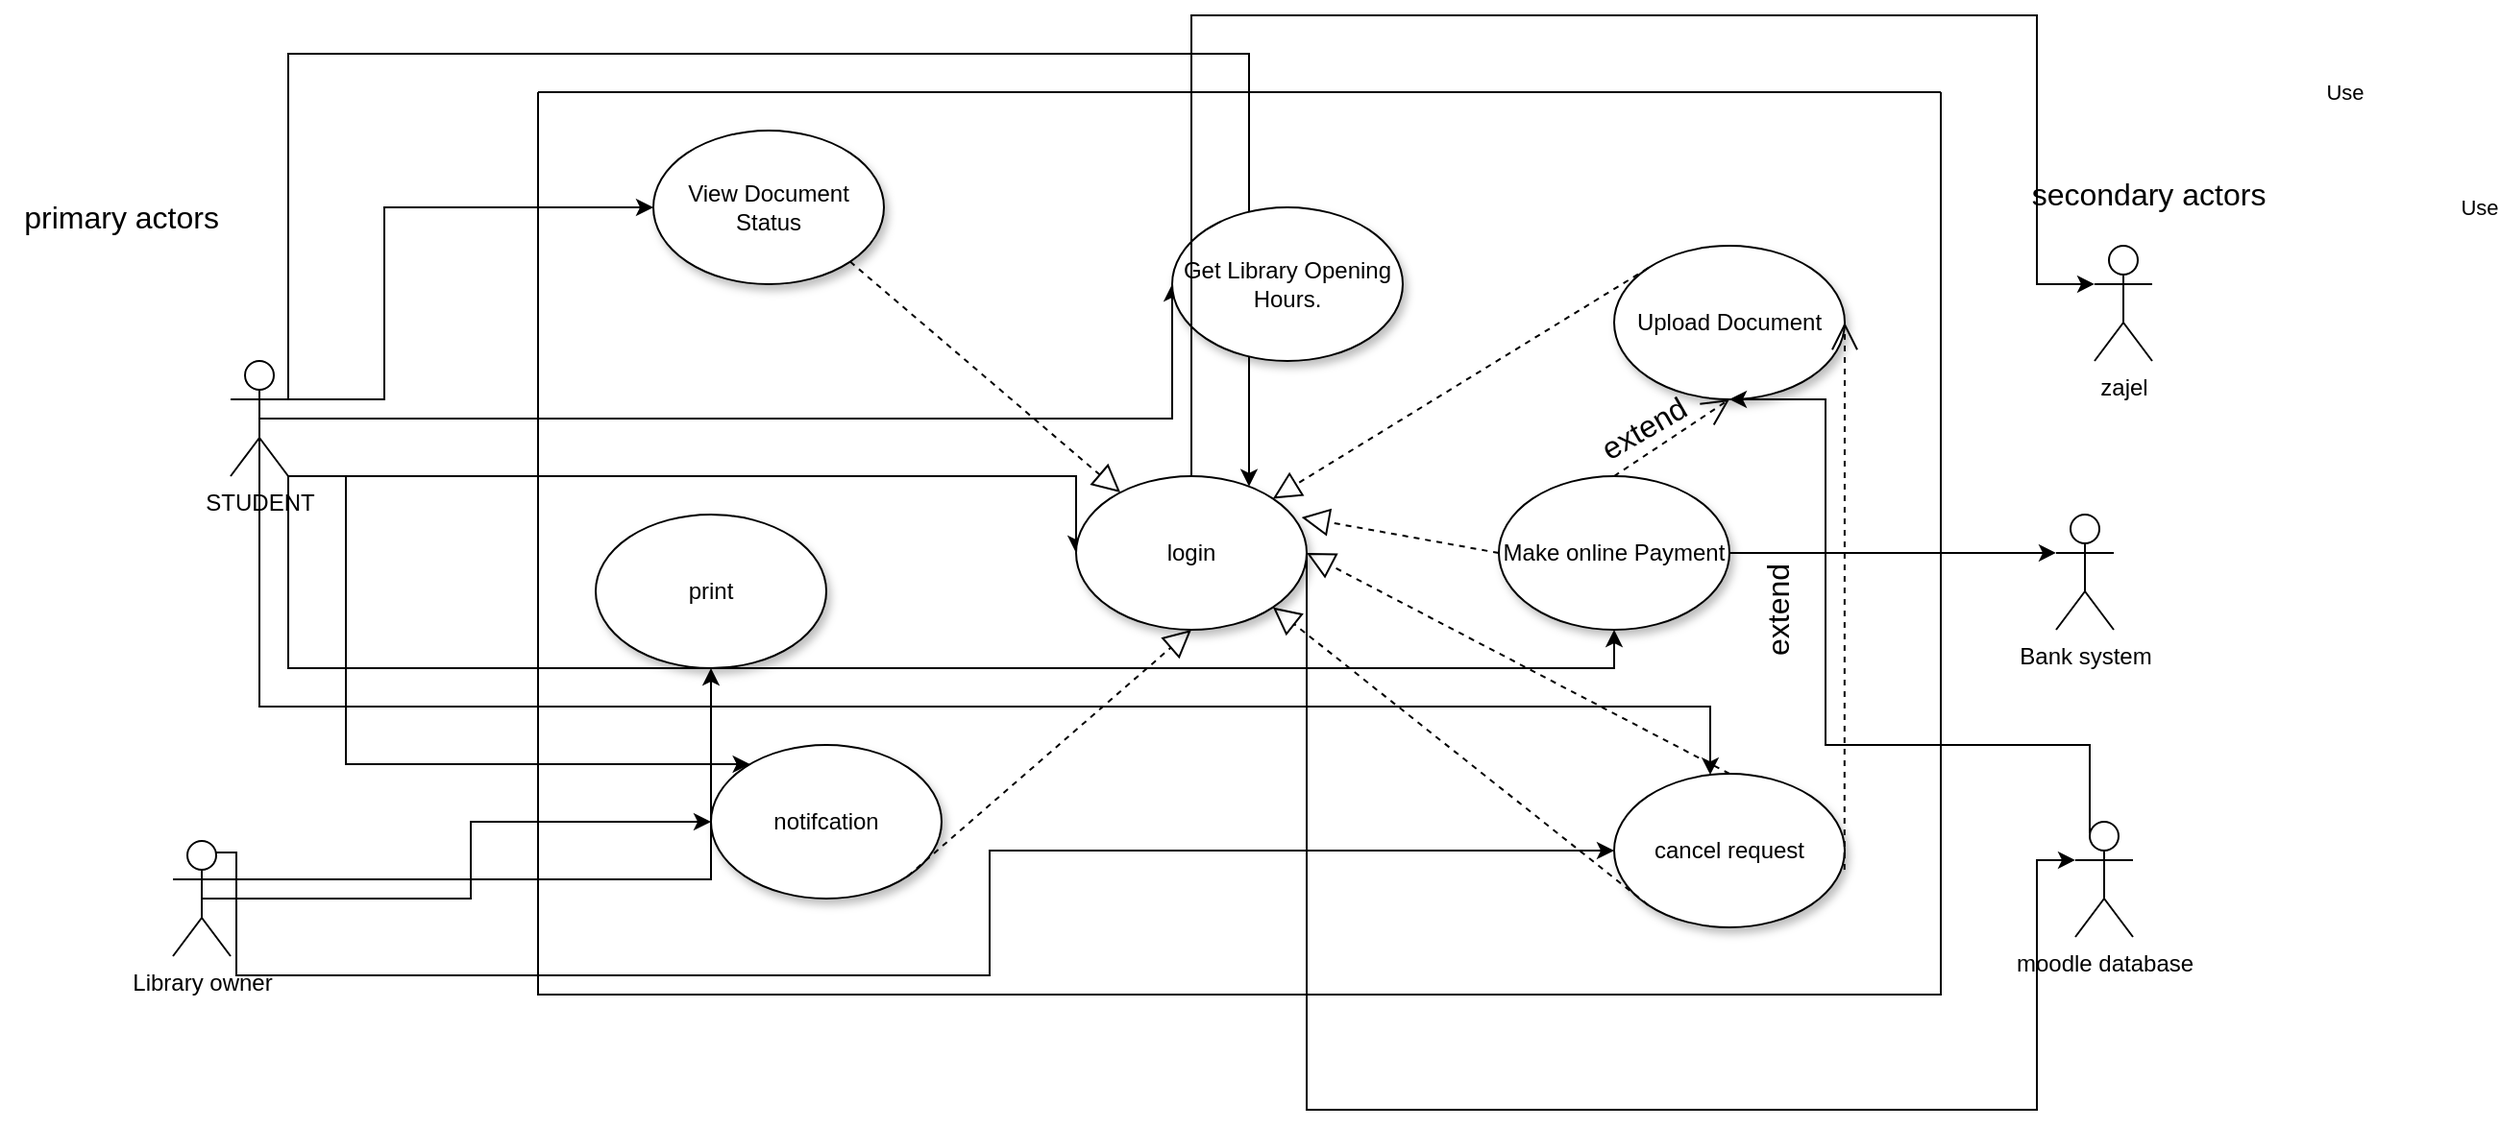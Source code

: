 <mxfile version="21.2.9" type="github">
  <diagram name="Page-1" id="5f0bae14-7c28-e335-631c-24af17079c00">
    <mxGraphModel dx="2618" dy="749" grid="1" gridSize="10" guides="1" tooltips="1" connect="1" arrows="1" fold="1" page="1" pageScale="1" pageWidth="1100" pageHeight="850" math="0" shadow="0">
      <root>
        <mxCell id="0" />
        <mxCell id="1" parent="0" />
        <mxCell id="tA4RRqH3EDB9mvpufPJx-122" style="edgeStyle=orthogonalEdgeStyle;rounded=0;orthogonalLoop=1;jettySize=auto;html=1;exitX=1;exitY=0.333;exitDx=0;exitDy=0;exitPerimeter=0;entryX=0;entryY=0.5;entryDx=0;entryDy=0;" parent="1" source="tA4RRqH3EDB9mvpufPJx-5" target="tA4RRqH3EDB9mvpufPJx-79" edge="1">
          <mxGeometry relative="1" as="geometry">
            <Array as="points">
              <mxPoint x="-490" y="330" />
              <mxPoint x="-490" y="230" />
            </Array>
          </mxGeometry>
        </mxCell>
        <mxCell id="tA4RRqH3EDB9mvpufPJx-123" style="edgeStyle=orthogonalEdgeStyle;rounded=0;orthogonalLoop=1;jettySize=auto;html=1;exitX=0.5;exitY=0.5;exitDx=0;exitDy=0;exitPerimeter=0;entryX=0;entryY=0.5;entryDx=0;entryDy=0;" parent="1" source="tA4RRqH3EDB9mvpufPJx-5" target="tA4RRqH3EDB9mvpufPJx-77" edge="1">
          <mxGeometry relative="1" as="geometry">
            <Array as="points">
              <mxPoint x="-80" y="340" />
            </Array>
          </mxGeometry>
        </mxCell>
        <mxCell id="tA4RRqH3EDB9mvpufPJx-124" style="edgeStyle=orthogonalEdgeStyle;rounded=0;orthogonalLoop=1;jettySize=auto;html=1;exitX=1;exitY=0.333;exitDx=0;exitDy=0;exitPerimeter=0;" parent="1" source="tA4RRqH3EDB9mvpufPJx-5" target="tA4RRqH3EDB9mvpufPJx-75" edge="1">
          <mxGeometry relative="1" as="geometry">
            <Array as="points">
              <mxPoint x="-540" y="150" />
              <mxPoint x="-40" y="150" />
            </Array>
          </mxGeometry>
        </mxCell>
        <mxCell id="tA4RRqH3EDB9mvpufPJx-126" style="edgeStyle=orthogonalEdgeStyle;rounded=0;orthogonalLoop=1;jettySize=auto;html=1;exitX=1;exitY=1;exitDx=0;exitDy=0;exitPerimeter=0;entryX=0;entryY=0.5;entryDx=0;entryDy=0;" parent="1" source="tA4RRqH3EDB9mvpufPJx-5" target="tA4RRqH3EDB9mvpufPJx-75" edge="1">
          <mxGeometry relative="1" as="geometry">
            <Array as="points">
              <mxPoint x="-130" y="370" />
            </Array>
          </mxGeometry>
        </mxCell>
        <mxCell id="tA4RRqH3EDB9mvpufPJx-127" style="edgeStyle=orthogonalEdgeStyle;rounded=0;orthogonalLoop=1;jettySize=auto;html=1;exitX=0.5;exitY=0.5;exitDx=0;exitDy=0;exitPerimeter=0;" parent="1" source="tA4RRqH3EDB9mvpufPJx-5" target="tA4RRqH3EDB9mvpufPJx-82" edge="1">
          <mxGeometry relative="1" as="geometry">
            <Array as="points">
              <mxPoint x="-555" y="490" />
              <mxPoint x="200" y="490" />
            </Array>
          </mxGeometry>
        </mxCell>
        <mxCell id="tA4RRqH3EDB9mvpufPJx-128" style="edgeStyle=orthogonalEdgeStyle;rounded=0;orthogonalLoop=1;jettySize=auto;html=1;exitX=1;exitY=1;exitDx=0;exitDy=0;exitPerimeter=0;entryX=0.5;entryY=1;entryDx=0;entryDy=0;" parent="1" source="tA4RRqH3EDB9mvpufPJx-5" target="tA4RRqH3EDB9mvpufPJx-80" edge="1">
          <mxGeometry relative="1" as="geometry" />
        </mxCell>
        <mxCell id="tA4RRqH3EDB9mvpufPJx-129" style="edgeStyle=orthogonalEdgeStyle;rounded=0;orthogonalLoop=1;jettySize=auto;html=1;exitX=1;exitY=1;exitDx=0;exitDy=0;exitPerimeter=0;" parent="1" source="tA4RRqH3EDB9mvpufPJx-5" target="tA4RRqH3EDB9mvpufPJx-78" edge="1">
          <mxGeometry relative="1" as="geometry">
            <Array as="points">
              <mxPoint x="-510" y="370" />
              <mxPoint x="-510" y="520" />
            </Array>
          </mxGeometry>
        </mxCell>
        <mxCell id="tA4RRqH3EDB9mvpufPJx-5" value="STUDENT" style="shape=umlActor;verticalLabelPosition=bottom;verticalAlign=top;html=1;outlineConnect=0;" parent="1" vertex="1">
          <mxGeometry x="-570" y="310" width="30" height="60" as="geometry" />
        </mxCell>
        <mxCell id="tA4RRqH3EDB9mvpufPJx-103" style="edgeStyle=orthogonalEdgeStyle;rounded=0;orthogonalLoop=1;jettySize=auto;html=1;exitX=0.5;exitY=0.5;exitDx=0;exitDy=0;exitPerimeter=0;" parent="1" source="tA4RRqH3EDB9mvpufPJx-6" target="tA4RRqH3EDB9mvpufPJx-78" edge="1">
          <mxGeometry relative="1" as="geometry">
            <mxPoint x="-450" y="510" as="targetPoint" />
          </mxGeometry>
        </mxCell>
        <mxCell id="tA4RRqH3EDB9mvpufPJx-104" style="edgeStyle=orthogonalEdgeStyle;rounded=0;orthogonalLoop=1;jettySize=auto;html=1;exitX=1;exitY=0.333;exitDx=0;exitDy=0;exitPerimeter=0;" parent="1" source="tA4RRqH3EDB9mvpufPJx-6" target="tA4RRqH3EDB9mvpufPJx-76" edge="1">
          <mxGeometry relative="1" as="geometry" />
        </mxCell>
        <mxCell id="tA4RRqH3EDB9mvpufPJx-107" style="edgeStyle=orthogonalEdgeStyle;rounded=0;orthogonalLoop=1;jettySize=auto;html=1;exitX=0.75;exitY=0.1;exitDx=0;exitDy=0;exitPerimeter=0;entryX=0;entryY=0.5;entryDx=0;entryDy=0;" parent="1" source="tA4RRqH3EDB9mvpufPJx-6" target="tA4RRqH3EDB9mvpufPJx-82" edge="1">
          <mxGeometry relative="1" as="geometry">
            <Array as="points">
              <mxPoint x="-567" y="630" />
              <mxPoint x="-175" y="630" />
              <mxPoint x="-175" y="565" />
            </Array>
          </mxGeometry>
        </mxCell>
        <mxCell id="tA4RRqH3EDB9mvpufPJx-6" value="Library owner" style="shape=umlActor;verticalLabelPosition=bottom;verticalAlign=top;html=1;outlineConnect=0;" parent="1" vertex="1">
          <mxGeometry x="-600" y="560" width="30" height="60" as="geometry" />
        </mxCell>
        <mxCell id="tA4RRqH3EDB9mvpufPJx-77" value="Get Library Opening Hours." style="ellipse;whiteSpace=wrap;html=1;shadow=1;" parent="1" vertex="1">
          <mxGeometry x="-80" y="230" width="120" height="80" as="geometry" />
        </mxCell>
        <mxCell id="tA4RRqH3EDB9mvpufPJx-78" value="notifcation" style="ellipse;whiteSpace=wrap;html=1;shadow=1;" parent="1" vertex="1">
          <mxGeometry x="-320" y="510" width="120" height="80" as="geometry" />
        </mxCell>
        <mxCell id="tA4RRqH3EDB9mvpufPJx-81" value="Upload Document" style="ellipse;whiteSpace=wrap;html=1;shadow=1;" parent="1" vertex="1">
          <mxGeometry x="150" y="250" width="120" height="80" as="geometry" />
        </mxCell>
        <mxCell id="tA4RRqH3EDB9mvpufPJx-101" value="" style="swimlane;startSize=0;" parent="1" vertex="1">
          <mxGeometry x="-410" y="170" width="730" height="470" as="geometry">
            <mxRectangle x="200" y="70" width="50" height="40" as="alternateBounds" />
          </mxGeometry>
        </mxCell>
        <mxCell id="tA4RRqH3EDB9mvpufPJx-79" value="View Document Status" style="ellipse;whiteSpace=wrap;html=1;shadow=1;" parent="tA4RRqH3EDB9mvpufPJx-101" vertex="1">
          <mxGeometry x="60" y="20" width="120" height="80" as="geometry" />
        </mxCell>
        <mxCell id="tA4RRqH3EDB9mvpufPJx-75" value="login" style="ellipse;whiteSpace=wrap;html=1;shadow=1;" parent="tA4RRqH3EDB9mvpufPJx-101" vertex="1">
          <mxGeometry x="280" y="200" width="120" height="80" as="geometry" />
        </mxCell>
        <mxCell id="tA4RRqH3EDB9mvpufPJx-109" value="" style="endArrow=block;dashed=1;endFill=0;endSize=12;html=1;rounded=0;exitX=1;exitY=1;exitDx=0;exitDy=0;" parent="tA4RRqH3EDB9mvpufPJx-101" source="tA4RRqH3EDB9mvpufPJx-79" target="tA4RRqH3EDB9mvpufPJx-75" edge="1">
          <mxGeometry width="160" relative="1" as="geometry">
            <mxPoint x="130" y="520" as="sourcePoint" />
            <mxPoint x="290" y="520" as="targetPoint" />
          </mxGeometry>
        </mxCell>
        <mxCell id="tA4RRqH3EDB9mvpufPJx-80" value="Make online Payment" style="ellipse;whiteSpace=wrap;html=1;shadow=1;" parent="tA4RRqH3EDB9mvpufPJx-101" vertex="1">
          <mxGeometry x="500" y="200" width="120" height="80" as="geometry" />
        </mxCell>
        <mxCell id="tA4RRqH3EDB9mvpufPJx-116" value="" style="endArrow=block;dashed=1;endFill=0;endSize=12;html=1;rounded=0;exitX=0;exitY=0.5;exitDx=0;exitDy=0;entryX=0.978;entryY=0.268;entryDx=0;entryDy=0;entryPerimeter=0;" parent="tA4RRqH3EDB9mvpufPJx-101" source="tA4RRqH3EDB9mvpufPJx-80" target="tA4RRqH3EDB9mvpufPJx-75" edge="1">
          <mxGeometry width="160" relative="1" as="geometry">
            <mxPoint x="280" y="610" as="sourcePoint" />
            <mxPoint x="410" y="230" as="targetPoint" />
          </mxGeometry>
        </mxCell>
        <mxCell id="tA4RRqH3EDB9mvpufPJx-76" value="print" style="ellipse;whiteSpace=wrap;html=1;shadow=1;" parent="tA4RRqH3EDB9mvpufPJx-101" vertex="1">
          <mxGeometry x="30" y="220" width="120" height="80" as="geometry" />
        </mxCell>
        <mxCell id="tA4RRqH3EDB9mvpufPJx-82" value="cancel request" style="ellipse;whiteSpace=wrap;html=1;shadow=1;" parent="tA4RRqH3EDB9mvpufPJx-101" vertex="1">
          <mxGeometry x="560" y="355" width="120" height="80" as="geometry" />
        </mxCell>
        <mxCell id="tA4RRqH3EDB9mvpufPJx-114" value="" style="endArrow=block;dashed=1;endFill=0;endSize=12;html=1;rounded=0;exitX=0;exitY=1;exitDx=0;exitDy=0;entryX=1;entryY=1;entryDx=0;entryDy=0;" parent="tA4RRqH3EDB9mvpufPJx-101" source="tA4RRqH3EDB9mvpufPJx-82" target="tA4RRqH3EDB9mvpufPJx-75" edge="1">
          <mxGeometry width="160" relative="1" as="geometry">
            <mxPoint x="290" y="600" as="sourcePoint" />
            <mxPoint x="630" y="470" as="targetPoint" />
          </mxGeometry>
        </mxCell>
        <mxCell id="tA4RRqH3EDB9mvpufPJx-113" value="" style="endArrow=block;dashed=1;endFill=0;endSize=12;html=1;rounded=0;exitX=0.5;exitY=0;exitDx=0;exitDy=0;entryX=1;entryY=0.5;entryDx=0;entryDy=0;" parent="tA4RRqH3EDB9mvpufPJx-101" source="tA4RRqH3EDB9mvpufPJx-82" target="tA4RRqH3EDB9mvpufPJx-75" edge="1">
          <mxGeometry width="160" relative="1" as="geometry">
            <mxPoint x="440" y="560" as="sourcePoint" />
            <mxPoint x="600" y="560" as="targetPoint" />
          </mxGeometry>
        </mxCell>
        <mxCell id="uoM6xFQGeQN46f6CqD9J-1" value="extend" style="text;html=1;align=center;verticalAlign=middle;resizable=0;points=[];autosize=1;strokeColor=none;fillColor=none;fontSize=16;rotation=-30;" vertex="1" parent="tA4RRqH3EDB9mvpufPJx-101">
          <mxGeometry x="540" y="160" width="70" height="30" as="geometry" />
        </mxCell>
        <mxCell id="uoM6xFQGeQN46f6CqD9J-2" value="extend" style="text;html=1;align=center;verticalAlign=middle;resizable=0;points=[];autosize=1;strokeColor=none;fillColor=none;fontSize=16;rotation=-90;" vertex="1" parent="tA4RRqH3EDB9mvpufPJx-101">
          <mxGeometry x="610" y="255" width="70" height="30" as="geometry" />
        </mxCell>
        <mxCell id="tA4RRqH3EDB9mvpufPJx-110" value="" style="endArrow=block;dashed=1;endFill=0;endSize=12;html=1;rounded=0;exitX=1;exitY=1;exitDx=0;exitDy=0;entryX=0.5;entryY=1;entryDx=0;entryDy=0;" parent="1" source="tA4RRqH3EDB9mvpufPJx-78" target="tA4RRqH3EDB9mvpufPJx-75" edge="1">
          <mxGeometry width="160" relative="1" as="geometry">
            <mxPoint x="-140" y="700" as="sourcePoint" />
            <mxPoint x="20" y="700" as="targetPoint" />
          </mxGeometry>
        </mxCell>
        <mxCell id="tA4RRqH3EDB9mvpufPJx-111" value="Use" style="endArrow=open;endSize=12;dashed=1;html=1;rounded=0;exitX=0.999;exitY=0.625;exitDx=0;exitDy=0;exitPerimeter=0;entryX=1;entryY=0.5;entryDx=0;entryDy=0;" parent="1" source="tA4RRqH3EDB9mvpufPJx-82" target="tA4RRqH3EDB9mvpufPJx-81" edge="1">
          <mxGeometry x="1" y="-335" width="160" relative="1" as="geometry">
            <mxPoint x="180" y="730" as="sourcePoint" />
            <mxPoint x="360" y="740" as="targetPoint" />
            <mxPoint x="-5" y="-60" as="offset" />
          </mxGeometry>
        </mxCell>
        <mxCell id="tA4RRqH3EDB9mvpufPJx-115" value="" style="endArrow=block;dashed=1;endFill=0;endSize=12;html=1;rounded=0;exitX=0;exitY=0;exitDx=0;exitDy=0;entryX=1;entryY=0;entryDx=0;entryDy=0;" parent="1" source="tA4RRqH3EDB9mvpufPJx-81" target="tA4RRqH3EDB9mvpufPJx-75" edge="1">
          <mxGeometry width="160" relative="1" as="geometry">
            <mxPoint x="-220" y="850" as="sourcePoint" />
            <mxPoint x="-60" y="850" as="targetPoint" />
          </mxGeometry>
        </mxCell>
        <mxCell id="tA4RRqH3EDB9mvpufPJx-119" value="Use" style="endArrow=open;endSize=12;dashed=1;html=1;rounded=0;exitX=0.5;exitY=0;exitDx=0;exitDy=0;entryX=0.5;entryY=1;entryDx=0;entryDy=0;movable=1;resizable=1;rotatable=1;deletable=1;editable=1;connectable=1;" parent="1" source="tA4RRqH3EDB9mvpufPJx-80" target="tA4RRqH3EDB9mvpufPJx-81" edge="1">
          <mxGeometry x="1" y="-358" width="160" relative="1" as="geometry">
            <mxPoint x="-180" y="770.0" as="sourcePoint" />
            <mxPoint x="-20" y="770.0" as="targetPoint" />
            <mxPoint x="122" y="-458" as="offset" />
            <Array as="points" />
          </mxGeometry>
        </mxCell>
        <mxCell id="tA4RRqH3EDB9mvpufPJx-130" value="zajel" style="shape=umlActor;verticalLabelPosition=bottom;verticalAlign=top;html=1;outlineConnect=0;" parent="1" vertex="1">
          <mxGeometry x="400" y="250" width="30" height="60" as="geometry" />
        </mxCell>
        <mxCell id="54Ong5L_w869FiOd-HCf-1" style="edgeStyle=orthogonalEdgeStyle;rounded=0;orthogonalLoop=1;jettySize=auto;html=1;exitX=0.25;exitY=0.1;exitDx=0;exitDy=0;exitPerimeter=0;entryX=0.5;entryY=1;entryDx=0;entryDy=0;" parent="1" source="tA4RRqH3EDB9mvpufPJx-131" target="tA4RRqH3EDB9mvpufPJx-81" edge="1">
          <mxGeometry relative="1" as="geometry">
            <Array as="points">
              <mxPoint x="398" y="510" />
              <mxPoint x="260" y="510" />
              <mxPoint x="260" y="330" />
            </Array>
          </mxGeometry>
        </mxCell>
        <mxCell id="tA4RRqH3EDB9mvpufPJx-131" value="moodle database" style="shape=umlActor;verticalLabelPosition=bottom;verticalAlign=top;html=1;outlineConnect=0;" parent="1" vertex="1">
          <mxGeometry x="390" y="550" width="30" height="60" as="geometry" />
        </mxCell>
        <mxCell id="tA4RRqH3EDB9mvpufPJx-132" value="Bank system" style="shape=umlActor;verticalLabelPosition=bottom;verticalAlign=top;html=1;outlineConnect=0;" parent="1" vertex="1">
          <mxGeometry x="380" y="390" width="30" height="60" as="geometry" />
        </mxCell>
        <mxCell id="tA4RRqH3EDB9mvpufPJx-133" style="edgeStyle=orthogonalEdgeStyle;rounded=0;orthogonalLoop=1;jettySize=auto;html=1;entryX=0;entryY=0.333;entryDx=0;entryDy=0;entryPerimeter=0;" parent="1" source="tA4RRqH3EDB9mvpufPJx-75" target="tA4RRqH3EDB9mvpufPJx-130" edge="1">
          <mxGeometry relative="1" as="geometry">
            <Array as="points">
              <mxPoint x="-70" y="130" />
              <mxPoint x="370" y="130" />
            </Array>
          </mxGeometry>
        </mxCell>
        <mxCell id="tA4RRqH3EDB9mvpufPJx-135" style="edgeStyle=orthogonalEdgeStyle;rounded=0;orthogonalLoop=1;jettySize=auto;html=1;exitX=1;exitY=0.5;exitDx=0;exitDy=0;entryX=0;entryY=0.333;entryDx=0;entryDy=0;entryPerimeter=0;" parent="1" source="tA4RRqH3EDB9mvpufPJx-75" target="tA4RRqH3EDB9mvpufPJx-131" edge="1">
          <mxGeometry relative="1" as="geometry">
            <Array as="points">
              <mxPoint x="-10" y="700" />
              <mxPoint x="370" y="700" />
            </Array>
          </mxGeometry>
        </mxCell>
        <mxCell id="tA4RRqH3EDB9mvpufPJx-139" style="edgeStyle=orthogonalEdgeStyle;rounded=0;orthogonalLoop=1;jettySize=auto;html=1;exitX=1;exitY=0.5;exitDx=0;exitDy=0;entryX=0;entryY=0.333;entryDx=0;entryDy=0;entryPerimeter=0;" parent="1" source="tA4RRqH3EDB9mvpufPJx-80" target="tA4RRqH3EDB9mvpufPJx-132" edge="1">
          <mxGeometry relative="1" as="geometry" />
        </mxCell>
        <mxCell id="uoM6xFQGeQN46f6CqD9J-4" value="primary actors&amp;nbsp;" style="text;html=1;align=center;verticalAlign=middle;resizable=0;points=[];autosize=1;strokeColor=none;fillColor=none;fontSize=16;" vertex="1" parent="1">
          <mxGeometry x="-690" y="220" width="130" height="30" as="geometry" />
        </mxCell>
        <mxCell id="uoM6xFQGeQN46f6CqD9J-5" value="secondary actors&amp;nbsp;" style="text;html=1;align=center;verticalAlign=middle;resizable=0;points=[];autosize=1;strokeColor=none;fillColor=none;fontSize=16;" vertex="1" parent="1">
          <mxGeometry x="355" y="208" width="150" height="30" as="geometry" />
        </mxCell>
      </root>
    </mxGraphModel>
  </diagram>
</mxfile>
